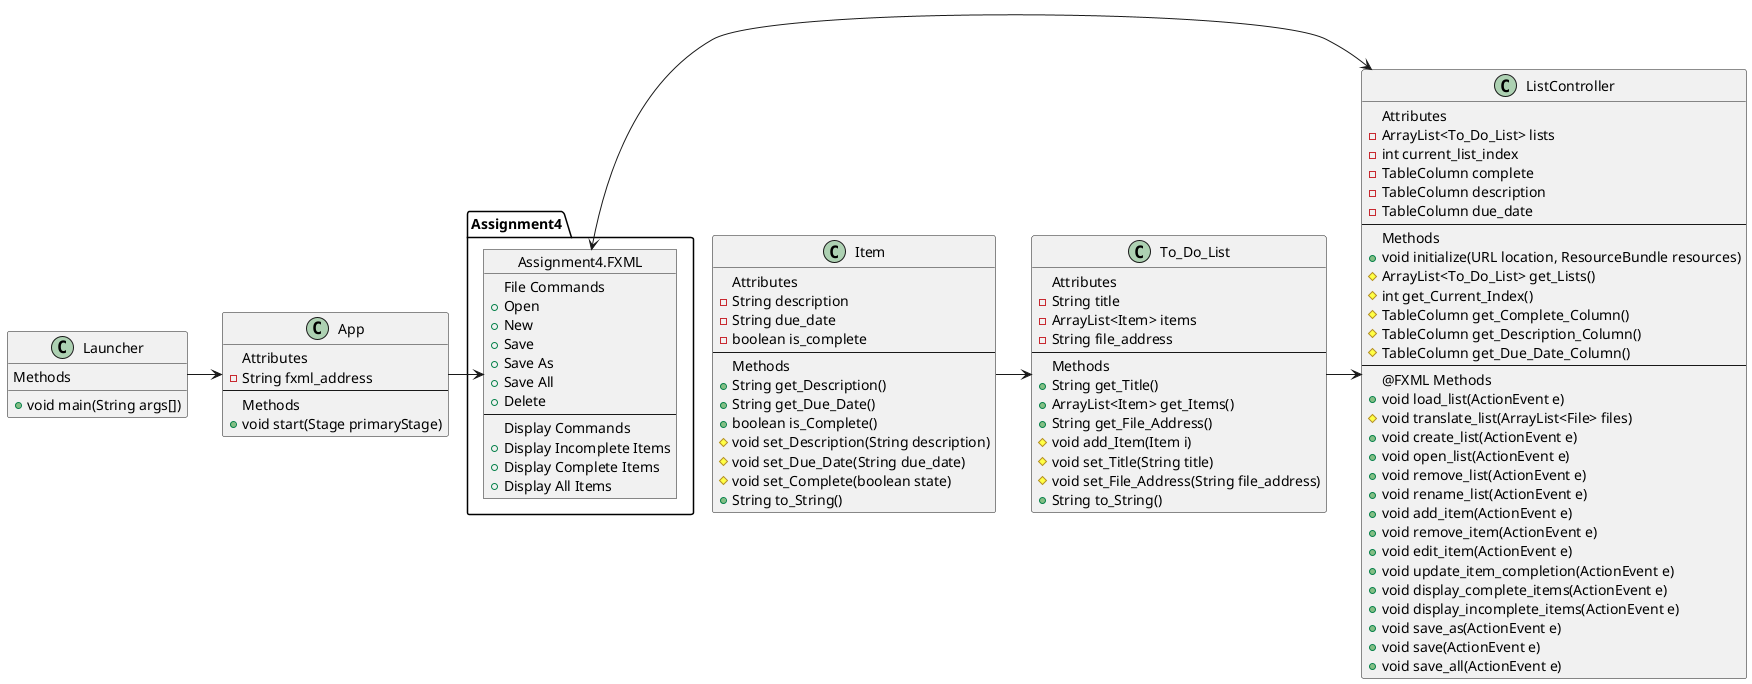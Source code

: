 @startuml

class Launcher{
    Methods
    +void main(String args[])
}

class App{
    Attributes
    -String fxml_address
    --
    Methods
    +void start(Stage primaryStage)
}

object Assignment4.FXML{
    File Commands
    +Open
    +New
    +Save
    +Save As
    +Save All
    +Delete
    --
    Display Commands
    +Display Incomplete Items
    +Display Complete Items
    +Display All Items
}

class ListController{
    Attributes
    -ArrayList<To_Do_List> lists
    -int current_list_index
    -TableColumn complete
    -TableColumn description
    -TableColumn due_date
    --
    Methods
    +void initialize(URL location, ResourceBundle resources)
    #ArrayList<To_Do_List> get_Lists()
    #int get_Current_Index()
    #TableColumn get_Complete_Column()
    #TableColumn get_Description_Column()
    #TableColumn get_Due_Date_Column()
    --
    @FXML Methods
    +void load_list(ActionEvent e)
    #void translate_list(ArrayList<File> files)
    +void create_list(ActionEvent e)
    +void open_list(ActionEvent e)
    +void remove_list(ActionEvent e)
    +void rename_list(ActionEvent e)
    +void add_item(ActionEvent e)
    +void remove_item(ActionEvent e)
    +void edit_item(ActionEvent e)
    +void update_item_completion(ActionEvent e)
    +void display_complete_items(ActionEvent e)
    +void display_incomplete_items(ActionEvent e)
    +void save_as(ActionEvent e)
    +void save(ActionEvent e)
    +void save_all(ActionEvent e)
}

class To_Do_List{
    Attributes
    -String title
    -ArrayList<Item> items
    -String file_address
    --
    Methods
    +String get_Title()
    +ArrayList<Item> get_Items()
    +String get_File_Address()
    #void add_Item(Item i)
    #void set_Title(String title)
    #void set_File_Address(String file_address)
    +String to_String()
}

class Item{
    Attributes
    -String description
    -String due_date
    -boolean is_complete
    --
    Methods
    +String get_Description()
    +String get_Due_Date()
    +boolean is_Complete()
    #void set_Description(String description)
    #void set_Due_Date(String due_date)
    #void set_Complete(boolean state)
    +String to_String()
}

Launcher->App

App->Assignment4.FXML

Assignment4.FXML<->ListController

To_Do_List->ListController

Item->To_Do_List

@enduml